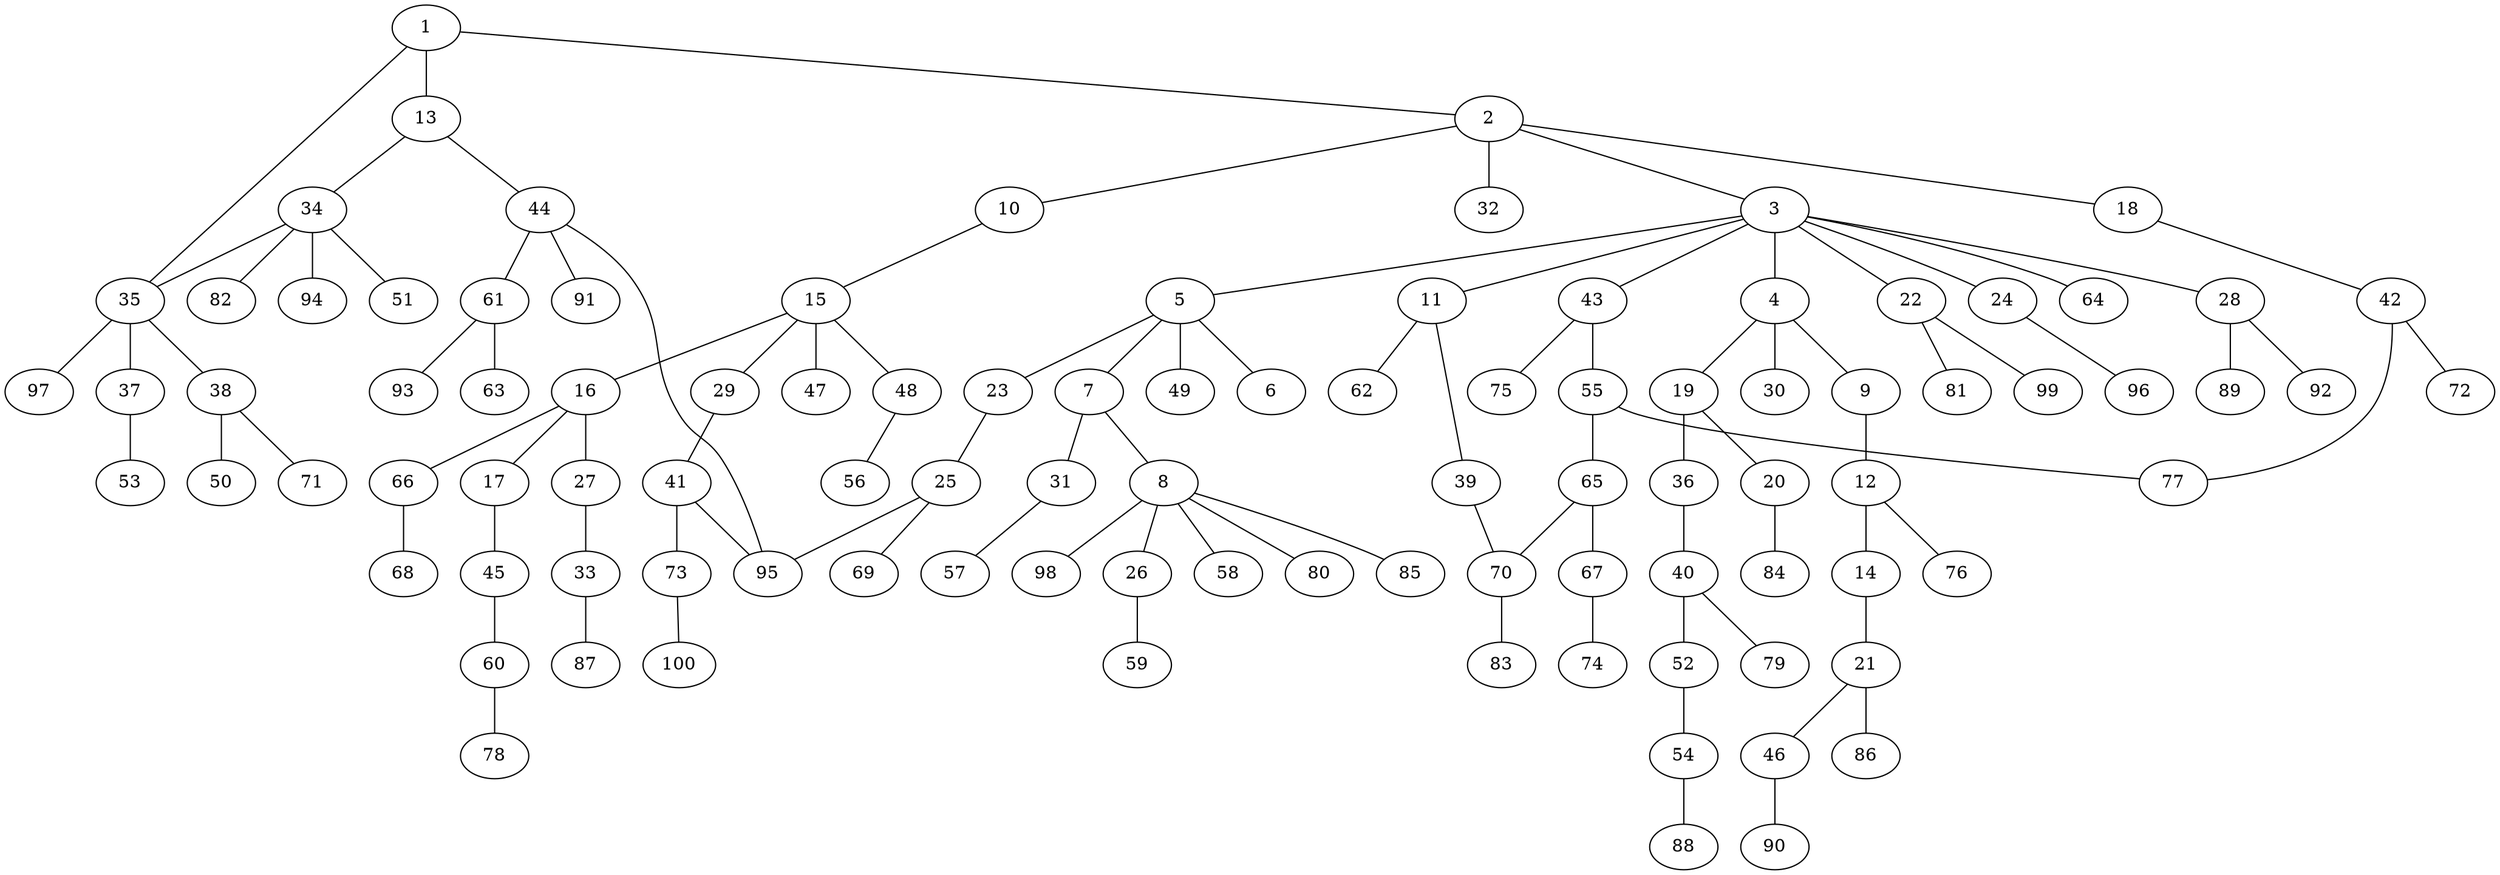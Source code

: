 graph graphname {1--2
1--13
1--35
2--3
2--10
2--18
2--32
3--4
3--5
3--11
3--22
3--24
3--28
3--43
3--64
4--9
4--19
4--30
5--6
5--7
5--23
5--49
7--8
7--31
8--26
8--58
8--80
8--85
8--98
9--12
10--15
11--39
11--62
12--14
12--76
13--34
13--44
14--21
15--16
15--29
15--47
15--48
16--17
16--27
16--66
17--45
18--42
19--20
19--36
20--84
21--46
21--86
22--81
22--99
23--25
24--96
25--69
25--95
26--59
27--33
28--89
28--92
29--41
31--57
33--87
34--35
34--51
34--82
34--94
35--37
35--38
35--97
36--40
37--53
38--50
38--71
39--70
40--52
40--79
41--73
41--95
42--72
42--77
43--55
43--75
44--61
44--91
44--95
45--60
46--90
48--56
52--54
54--88
55--65
55--77
60--78
61--63
61--93
65--67
65--70
66--68
67--74
70--83
73--100
}